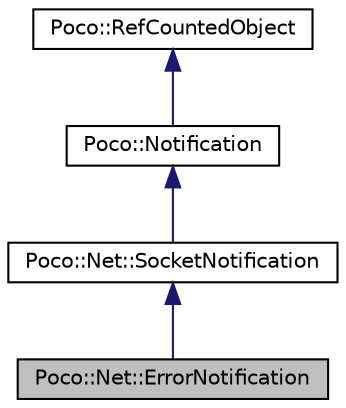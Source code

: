 digraph "Poco::Net::ErrorNotification"
{
 // LATEX_PDF_SIZE
  edge [fontname="Helvetica",fontsize="10",labelfontname="Helvetica",labelfontsize="10"];
  node [fontname="Helvetica",fontsize="10",shape=record];
  Node1 [label="Poco::Net::ErrorNotification",height=0.2,width=0.4,color="black", fillcolor="grey75", style="filled", fontcolor="black",tooltip="This notification is sent if a socket has signalled an error."];
  Node2 -> Node1 [dir="back",color="midnightblue",fontsize="10",style="solid"];
  Node2 [label="Poco::Net::SocketNotification",height=0.2,width=0.4,color="black", fillcolor="white", style="filled",URL="$classPoco_1_1Net_1_1SocketNotification.html",tooltip=" "];
  Node3 -> Node2 [dir="back",color="midnightblue",fontsize="10",style="solid"];
  Node3 [label="Poco::Notification",height=0.2,width=0.4,color="black", fillcolor="white", style="filled",URL="$classPoco_1_1Notification.html",tooltip=" "];
  Node4 -> Node3 [dir="back",color="midnightblue",fontsize="10",style="solid"];
  Node4 [label="Poco::RefCountedObject",height=0.2,width=0.4,color="black", fillcolor="white", style="filled",URL="$classPoco_1_1RefCountedObject.html",tooltip=" "];
}
